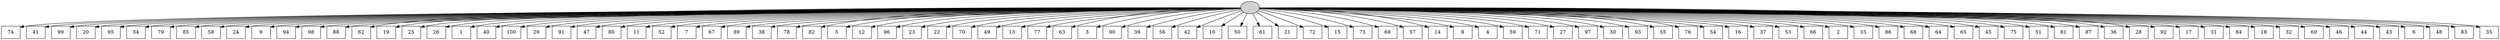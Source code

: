 digraph G {
0[style=filled, fillcolor=grey82, label=""];
1[shape=box,style=filled, fillcolor=white,label="74\n"];
2[shape=box,style=filled, fillcolor=white,label="41\n"];
3[shape=box,style=filled, fillcolor=white,label="99\n"];
4[shape=box,style=filled, fillcolor=white,label="20\n"];
5[shape=box,style=filled, fillcolor=white,label="95\n"];
6[shape=box,style=filled, fillcolor=white,label="34\n"];
7[shape=box,style=filled, fillcolor=white,label="79\n"];
8[shape=box,style=filled, fillcolor=white,label="85\n"];
9[shape=box,style=filled, fillcolor=white,label="58\n"];
10[shape=box,style=filled, fillcolor=white,label="24\n"];
11[shape=box,style=filled, fillcolor=white,label="9\n"];
12[shape=box,style=filled, fillcolor=white,label="94\n"];
13[shape=box,style=filled, fillcolor=white,label="98\n"];
14[shape=box,style=filled, fillcolor=white,label="88\n"];
15[shape=box,style=filled, fillcolor=white,label="62\n"];
16[shape=box,style=filled, fillcolor=white,label="19\n"];
17[shape=box,style=filled, fillcolor=white,label="25\n"];
18[shape=box,style=filled, fillcolor=white,label="26\n"];
19[shape=box,style=filled, fillcolor=white,label="1\n"];
20[shape=box,style=filled, fillcolor=white,label="40\n"];
21[shape=box,style=filled, fillcolor=white,label="100\n"];
22[shape=box,style=filled, fillcolor=white,label="29\n"];
23[shape=box,style=filled, fillcolor=white,label="91\n"];
24[shape=box,style=filled, fillcolor=white,label="47\n"];
25[shape=box,style=filled, fillcolor=white,label="80\n"];
26[shape=box,style=filled, fillcolor=white,label="11\n"];
27[shape=box,style=filled, fillcolor=white,label="52\n"];
28[shape=box,style=filled, fillcolor=white,label="7\n"];
29[shape=box,style=filled, fillcolor=white,label="67\n"];
30[shape=box,style=filled, fillcolor=white,label="89\n"];
31[shape=box,style=filled, fillcolor=white,label="38\n"];
32[shape=box,style=filled, fillcolor=white,label="78\n"];
33[shape=box,style=filled, fillcolor=white,label="82\n"];
34[shape=box,style=filled, fillcolor=white,label="5\n"];
35[shape=box,style=filled, fillcolor=white,label="12\n"];
36[shape=box,style=filled, fillcolor=white,label="96\n"];
37[shape=box,style=filled, fillcolor=white,label="23\n"];
38[shape=box,style=filled, fillcolor=white,label="22\n"];
39[shape=box,style=filled, fillcolor=white,label="70\n"];
40[shape=box,style=filled, fillcolor=white,label="49\n"];
41[shape=box,style=filled, fillcolor=white,label="13\n"];
42[shape=box,style=filled, fillcolor=white,label="77\n"];
43[shape=box,style=filled, fillcolor=white,label="63\n"];
44[shape=box,style=filled, fillcolor=white,label="3\n"];
45[shape=box,style=filled, fillcolor=white,label="90\n"];
46[shape=box,style=filled, fillcolor=white,label="39\n"];
47[shape=box,style=filled, fillcolor=white,label="56\n"];
48[shape=box,style=filled, fillcolor=white,label="42\n"];
49[shape=box,style=filled, fillcolor=white,label="10\n"];
50[shape=box,style=filled, fillcolor=white,label="50\n"];
51[shape=box,style=filled, fillcolor=white,label="61\n"];
52[shape=box,style=filled, fillcolor=white,label="21\n"];
53[shape=box,style=filled, fillcolor=white,label="72\n"];
54[shape=box,style=filled, fillcolor=white,label="15\n"];
55[shape=box,style=filled, fillcolor=white,label="73\n"];
56[shape=box,style=filled, fillcolor=white,label="69\n"];
57[shape=box,style=filled, fillcolor=white,label="57\n"];
58[shape=box,style=filled, fillcolor=white,label="14\n"];
59[shape=box,style=filled, fillcolor=white,label="8\n"];
60[shape=box,style=filled, fillcolor=white,label="4\n"];
61[shape=box,style=filled, fillcolor=white,label="59\n"];
62[shape=box,style=filled, fillcolor=white,label="71\n"];
63[shape=box,style=filled, fillcolor=white,label="27\n"];
64[shape=box,style=filled, fillcolor=white,label="97\n"];
65[shape=box,style=filled, fillcolor=white,label="30\n"];
66[shape=box,style=filled, fillcolor=white,label="93\n"];
67[shape=box,style=filled, fillcolor=white,label="55\n"];
68[shape=box,style=filled, fillcolor=white,label="76\n"];
69[shape=box,style=filled, fillcolor=white,label="54\n"];
70[shape=box,style=filled, fillcolor=white,label="16\n"];
71[shape=box,style=filled, fillcolor=white,label="37\n"];
72[shape=box,style=filled, fillcolor=white,label="53\n"];
73[shape=box,style=filled, fillcolor=white,label="66\n"];
74[shape=box,style=filled, fillcolor=white,label="2\n"];
75[shape=box,style=filled, fillcolor=white,label="33\n"];
76[shape=box,style=filled, fillcolor=white,label="86\n"];
77[shape=box,style=filled, fillcolor=white,label="68\n"];
78[shape=box,style=filled, fillcolor=white,label="64\n"];
79[shape=box,style=filled, fillcolor=white,label="65\n"];
80[shape=box,style=filled, fillcolor=white,label="45\n"];
81[shape=box,style=filled, fillcolor=white,label="75\n"];
82[shape=box,style=filled, fillcolor=white,label="51\n"];
83[shape=box,style=filled, fillcolor=white,label="81\n"];
84[shape=box,style=filled, fillcolor=white,label="87\n"];
85[shape=box,style=filled, fillcolor=white,label="36\n"];
86[shape=box,style=filled, fillcolor=white,label="28\n"];
87[shape=box,style=filled, fillcolor=white,label="92\n"];
88[shape=box,style=filled, fillcolor=white,label="17\n"];
89[shape=box,style=filled, fillcolor=white,label="31\n"];
90[shape=box,style=filled, fillcolor=white,label="84\n"];
91[shape=box,style=filled, fillcolor=white,label="18\n"];
92[shape=box,style=filled, fillcolor=white,label="32\n"];
93[shape=box,style=filled, fillcolor=white,label="60\n"];
94[shape=box,style=filled, fillcolor=white,label="46\n"];
95[shape=box,style=filled, fillcolor=white,label="44\n"];
96[shape=box,style=filled, fillcolor=white,label="43\n"];
97[shape=box,style=filled, fillcolor=white,label="6\n"];
98[shape=box,style=filled, fillcolor=white,label="48\n"];
99[shape=box,style=filled, fillcolor=white,label="83\n"];
100[shape=box,style=filled, fillcolor=white,label="35\n"];
0->1 ;
0->2 ;
0->3 ;
0->4 ;
0->5 ;
0->6 ;
0->7 ;
0->8 ;
0->9 ;
0->10 ;
0->11 ;
0->12 ;
0->13 ;
0->14 ;
0->15 ;
0->16 ;
0->17 ;
0->18 ;
0->19 ;
0->20 ;
0->21 ;
0->22 ;
0->23 ;
0->24 ;
0->25 ;
0->26 ;
0->27 ;
0->28 ;
0->29 ;
0->30 ;
0->31 ;
0->32 ;
0->33 ;
0->34 ;
0->35 ;
0->36 ;
0->37 ;
0->38 ;
0->39 ;
0->40 ;
0->41 ;
0->42 ;
0->43 ;
0->44 ;
0->45 ;
0->46 ;
0->47 ;
0->48 ;
0->49 ;
0->50 ;
0->51 ;
0->52 ;
0->53 ;
0->54 ;
0->55 ;
0->56 ;
0->57 ;
0->58 ;
0->59 ;
0->60 ;
0->61 ;
0->62 ;
0->63 ;
0->64 ;
0->65 ;
0->66 ;
0->67 ;
0->68 ;
0->69 ;
0->70 ;
0->71 ;
0->72 ;
0->73 ;
0->74 ;
0->75 ;
0->76 ;
0->77 ;
0->78 ;
0->79 ;
0->80 ;
0->81 ;
0->82 ;
0->83 ;
0->84 ;
0->85 ;
0->86 ;
0->87 ;
0->88 ;
0->89 ;
0->90 ;
0->91 ;
0->92 ;
0->93 ;
0->94 ;
0->95 ;
0->96 ;
0->97 ;
0->98 ;
0->99 ;
0->100 ;
}

